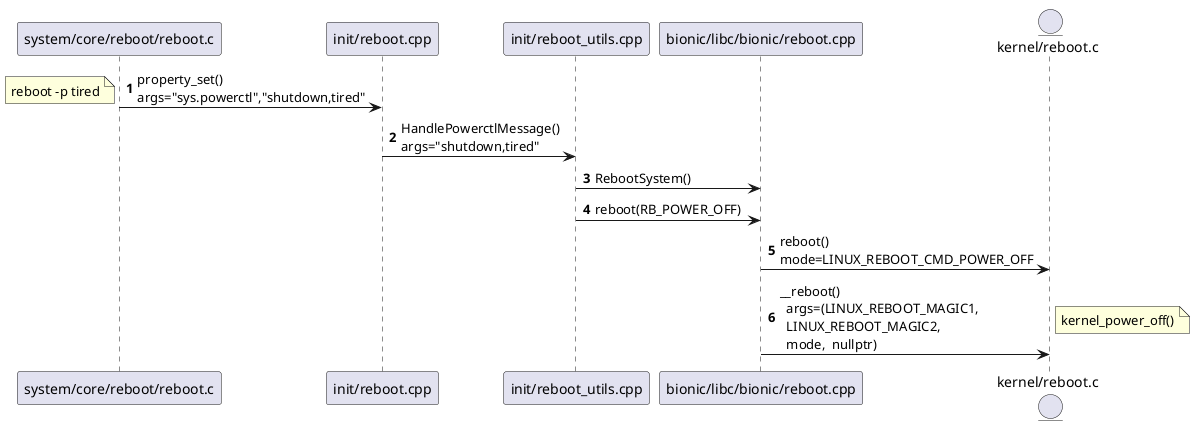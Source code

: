 @startuml
'comment

autonumber

participant "system/core/reboot/reboot.c" as reboot_c
participant "init/reboot.cpp" as init_reboot
participant "init/reboot_utils.cpp" as init_reboot_utils
participant "bionic/libc/bionic/reboot.cpp" as bionic_reboot
entity "kernel/reboot.c" as kernel

reboot_c -> init_reboot : property_set()\nargs="sys.powerctl","shutdown,tired"
note left: reboot -p tired
init_reboot -> init_reboot_utils: HandlePowerctlMessage()\nargs="shutdown,tired"
init_reboot_utils -> bionic_reboot: RebootSystem()
init_reboot_utils -> bionic_reboot: reboot(RB_POWER_OFF)
bionic_reboot -> kernel: reboot()\nmode=LINUX_REBOOT_CMD_POWER_OFF
bionic_reboot -> kernel: __reboot()\n  args=(LINUX_REBOOT_MAGIC1,\n  LINUX_REBOOT_MAGIC2,\n  mode,  nullptr)
note right: kernel_power_off()
@enduml
